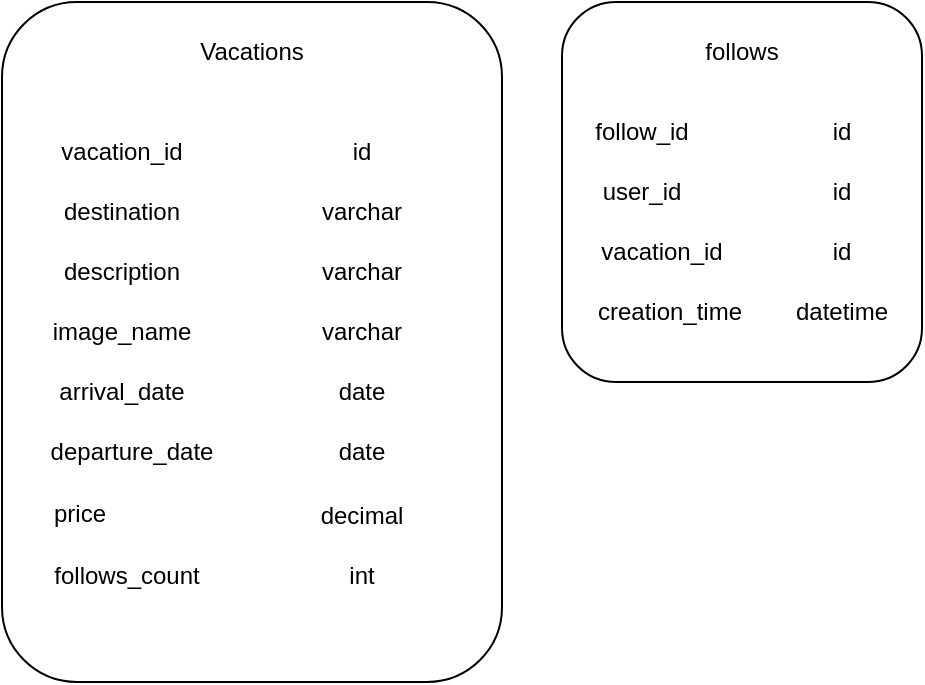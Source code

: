 <mxfile version="20.3.1" type="device" pages="3"><diagram id="fjDAJAM4awCFHfLfjhlT" name="‫עמוד-1‬"><mxGraphModel dx="1146" dy="548" grid="1" gridSize="10" guides="1" tooltips="1" connect="1" arrows="1" fold="1" page="1" pageScale="1" pageWidth="827" pageHeight="1169" math="0" shadow="0"><root><mxCell id="0"/><mxCell id="1" parent="0"/><mxCell id="jypz93ugZ852gtpJFf27-1" value="" style="rounded=1;whiteSpace=wrap;html=1;" vertex="1" parent="1"><mxGeometry x="80" y="80" width="250" height="340" as="geometry"/></mxCell><mxCell id="jypz93ugZ852gtpJFf27-2" value="Vacations" style="text;html=1;strokeColor=none;fillColor=none;align=center;verticalAlign=middle;whiteSpace=wrap;rounded=0;" vertex="1" parent="1"><mxGeometry x="175" y="90" width="60" height="30" as="geometry"/></mxCell><mxCell id="jypz93ugZ852gtpJFf27-3" value="vacation_id" style="text;html=1;strokeColor=none;fillColor=none;align=center;verticalAlign=middle;whiteSpace=wrap;rounded=0;" vertex="1" parent="1"><mxGeometry x="110" y="140" width="60" height="30" as="geometry"/></mxCell><mxCell id="jypz93ugZ852gtpJFf27-4" value="destination" style="text;html=1;strokeColor=none;fillColor=none;align=center;verticalAlign=middle;whiteSpace=wrap;rounded=0;" vertex="1" parent="1"><mxGeometry x="110" y="170" width="60" height="30" as="geometry"/></mxCell><mxCell id="jypz93ugZ852gtpJFf27-5" value="description" style="text;html=1;strokeColor=none;fillColor=none;align=center;verticalAlign=middle;whiteSpace=wrap;rounded=0;" vertex="1" parent="1"><mxGeometry x="110" y="200" width="60" height="30" as="geometry"/></mxCell><mxCell id="jypz93ugZ852gtpJFf27-6" value="image_name" style="text;html=1;strokeColor=none;fillColor=none;align=center;verticalAlign=middle;whiteSpace=wrap;rounded=0;" vertex="1" parent="1"><mxGeometry x="110" y="230" width="60" height="30" as="geometry"/></mxCell><mxCell id="jypz93ugZ852gtpJFf27-7" value="arrival_date" style="text;html=1;strokeColor=none;fillColor=none;align=center;verticalAlign=middle;whiteSpace=wrap;rounded=0;" vertex="1" parent="1"><mxGeometry x="110" y="260" width="60" height="30" as="geometry"/></mxCell><mxCell id="jypz93ugZ852gtpJFf27-8" value="departure_date" style="text;html=1;strokeColor=none;fillColor=none;align=center;verticalAlign=middle;whiteSpace=wrap;rounded=0;" vertex="1" parent="1"><mxGeometry x="100" y="290" width="90" height="30" as="geometry"/></mxCell><mxCell id="jypz93ugZ852gtpJFf27-9" value="price" style="text;html=1;strokeColor=none;fillColor=none;align=center;verticalAlign=middle;whiteSpace=wrap;rounded=0;" vertex="1" parent="1"><mxGeometry x="94" y="321" width="50" height="30" as="geometry"/></mxCell><mxCell id="jypz93ugZ852gtpJFf27-10" value="follows_count" style="text;html=1;strokeColor=none;fillColor=none;align=center;verticalAlign=middle;whiteSpace=wrap;rounded=0;" vertex="1" parent="1"><mxGeometry x="100" y="352" width="85" height="30" as="geometry"/></mxCell><mxCell id="jypz93ugZ852gtpJFf27-41" value="id" style="text;html=1;strokeColor=none;fillColor=none;align=center;verticalAlign=middle;whiteSpace=wrap;rounded=0;" vertex="1" parent="1"><mxGeometry x="230" y="140" width="60" height="30" as="geometry"/></mxCell><mxCell id="jypz93ugZ852gtpJFf27-42" value="varchar" style="text;html=1;strokeColor=none;fillColor=none;align=center;verticalAlign=middle;whiteSpace=wrap;rounded=0;" vertex="1" parent="1"><mxGeometry x="230" y="170" width="60" height="30" as="geometry"/></mxCell><mxCell id="jypz93ugZ852gtpJFf27-43" value="varchar" style="text;html=1;strokeColor=none;fillColor=none;align=center;verticalAlign=middle;whiteSpace=wrap;rounded=0;" vertex="1" parent="1"><mxGeometry x="230" y="200" width="60" height="30" as="geometry"/></mxCell><mxCell id="jypz93ugZ852gtpJFf27-44" value="varchar" style="text;html=1;strokeColor=none;fillColor=none;align=center;verticalAlign=middle;whiteSpace=wrap;rounded=0;" vertex="1" parent="1"><mxGeometry x="230" y="230" width="60" height="30" as="geometry"/></mxCell><mxCell id="jypz93ugZ852gtpJFf27-45" value="date" style="text;html=1;strokeColor=none;fillColor=none;align=center;verticalAlign=middle;whiteSpace=wrap;rounded=0;" vertex="1" parent="1"><mxGeometry x="230" y="260" width="60" height="30" as="geometry"/></mxCell><mxCell id="jypz93ugZ852gtpJFf27-46" value="date" style="text;html=1;strokeColor=none;fillColor=none;align=center;verticalAlign=middle;whiteSpace=wrap;rounded=0;" vertex="1" parent="1"><mxGeometry x="230" y="290" width="60" height="30" as="geometry"/></mxCell><mxCell id="jypz93ugZ852gtpJFf27-47" value="decimal" style="text;html=1;strokeColor=none;fillColor=none;align=center;verticalAlign=middle;whiteSpace=wrap;rounded=0;" vertex="1" parent="1"><mxGeometry x="230" y="322" width="60" height="30" as="geometry"/></mxCell><mxCell id="jypz93ugZ852gtpJFf27-48" value="int" style="text;html=1;strokeColor=none;fillColor=none;align=center;verticalAlign=middle;whiteSpace=wrap;rounded=0;" vertex="1" parent="1"><mxGeometry x="230" y="352" width="60" height="30" as="geometry"/></mxCell><mxCell id="jypz93ugZ852gtpJFf27-49" value="" style="rounded=1;whiteSpace=wrap;html=1;" vertex="1" parent="1"><mxGeometry x="360" y="80" width="180" height="190" as="geometry"/></mxCell><mxCell id="jypz93ugZ852gtpJFf27-50" value="follows" style="text;html=1;strokeColor=none;fillColor=none;align=center;verticalAlign=middle;whiteSpace=wrap;rounded=0;" vertex="1" parent="1"><mxGeometry x="420" y="90" width="60" height="30" as="geometry"/></mxCell><mxCell id="jypz93ugZ852gtpJFf27-51" value="follow_id" style="text;html=1;strokeColor=none;fillColor=none;align=center;verticalAlign=middle;whiteSpace=wrap;rounded=0;" vertex="1" parent="1"><mxGeometry x="370" y="130" width="60" height="30" as="geometry"/></mxCell><mxCell id="jypz93ugZ852gtpJFf27-52" value="user_id" style="text;html=1;strokeColor=none;fillColor=none;align=center;verticalAlign=middle;whiteSpace=wrap;rounded=0;" vertex="1" parent="1"><mxGeometry x="370" y="160" width="60" height="30" as="geometry"/></mxCell><mxCell id="jypz93ugZ852gtpJFf27-53" value="creation_time" style="text;html=1;strokeColor=none;fillColor=none;align=center;verticalAlign=middle;whiteSpace=wrap;rounded=0;" vertex="1" parent="1"><mxGeometry x="384" y="220" width="60" height="30" as="geometry"/></mxCell><mxCell id="jypz93ugZ852gtpJFf27-54" value="id" style="text;html=1;strokeColor=none;fillColor=none;align=center;verticalAlign=middle;whiteSpace=wrap;rounded=0;" vertex="1" parent="1"><mxGeometry x="470" y="130" width="60" height="30" as="geometry"/></mxCell><mxCell id="jypz93ugZ852gtpJFf27-55" value="id" style="text;html=1;strokeColor=none;fillColor=none;align=center;verticalAlign=middle;whiteSpace=wrap;rounded=0;" vertex="1" parent="1"><mxGeometry x="470" y="160" width="60" height="30" as="geometry"/></mxCell><mxCell id="jypz93ugZ852gtpJFf27-56" value="datetime" style="text;html=1;strokeColor=none;fillColor=none;align=center;verticalAlign=middle;whiteSpace=wrap;rounded=0;" vertex="1" parent="1"><mxGeometry x="470" y="220" width="60" height="30" as="geometry"/></mxCell><mxCell id="n_SCcXniW7IjOC4BOaln-3" value="vacation_id" style="text;html=1;strokeColor=none;fillColor=none;align=center;verticalAlign=middle;whiteSpace=wrap;rounded=0;" vertex="1" parent="1"><mxGeometry x="380" y="190" width="60" height="30" as="geometry"/></mxCell><mxCell id="n_SCcXniW7IjOC4BOaln-4" value="id" style="text;html=1;strokeColor=none;fillColor=none;align=center;verticalAlign=middle;whiteSpace=wrap;rounded=0;" vertex="1" parent="1"><mxGeometry x="470" y="190" width="60" height="30" as="geometry"/></mxCell></root></mxGraphModel></diagram><diagram id="-8_lcuNV1fyGOH8wxBDt" name="‫עמוד-2‬"><mxGraphModel dx="1662" dy="794" grid="1" gridSize="10" guides="1" tooltips="1" connect="1" arrows="1" fold="1" page="1" pageScale="1" pageWidth="827" pageHeight="1169" math="0" shadow="0"><root><mxCell id="0"/><mxCell id="1" parent="0"/><mxCell id="LjJlYzhCSPvD_JREt8en-1" value="" style="rounded=1;whiteSpace=wrap;html=1;" vertex="1" parent="1"><mxGeometry x="520" y="200" width="180" height="230" as="geometry"/></mxCell><mxCell id="LjJlYzhCSPvD_JREt8en-2" value="follows" style="text;html=1;strokeColor=none;fillColor=none;align=center;verticalAlign=middle;whiteSpace=wrap;rounded=0;" vertex="1" parent="1"><mxGeometry x="580" y="210" width="60" height="30" as="geometry"/></mxCell><mxCell id="LjJlYzhCSPvD_JREt8en-3" value="follow_id" style="text;html=1;strokeColor=none;fillColor=none;align=center;verticalAlign=middle;whiteSpace=wrap;rounded=0;" vertex="1" parent="1"><mxGeometry x="530" y="250" width="60" height="30" as="geometry"/></mxCell><mxCell id="LjJlYzhCSPvD_JREt8en-4" value="user_id" style="text;html=1;strokeColor=none;fillColor=none;align=center;verticalAlign=middle;whiteSpace=wrap;rounded=0;" vertex="1" parent="1"><mxGeometry x="530" y="280" width="60" height="30" as="geometry"/></mxCell><mxCell id="LjJlYzhCSPvD_JREt8en-5" value="vacation_id" style="text;html=1;strokeColor=none;fillColor=none;align=center;verticalAlign=middle;whiteSpace=wrap;rounded=0;" vertex="1" parent="1"><mxGeometry x="540" y="310" width="60" height="30" as="geometry"/></mxCell><mxCell id="LjJlYzhCSPvD_JREt8en-6" value="id" style="text;html=1;strokeColor=none;fillColor=none;align=center;verticalAlign=middle;whiteSpace=wrap;rounded=0;" vertex="1" parent="1"><mxGeometry x="630" y="250" width="60" height="30" as="geometry"/></mxCell><mxCell id="LjJlYzhCSPvD_JREt8en-7" value="id" style="text;html=1;strokeColor=none;fillColor=none;align=center;verticalAlign=middle;whiteSpace=wrap;rounded=0;" vertex="1" parent="1"><mxGeometry x="630" y="280" width="60" height="30" as="geometry"/></mxCell><mxCell id="LjJlYzhCSPvD_JREt8en-10" style="edgeStyle=orthogonalEdgeStyle;rounded=0;orthogonalLoop=1;jettySize=auto;html=1;entryX=0;entryY=0.25;entryDx=0;entryDy=0;" edge="1" parent="1" source="LjJlYzhCSPvD_JREt8en-9" target="LjJlYzhCSPvD_JREt8en-1"><mxGeometry relative="1" as="geometry"/></mxCell><mxCell id="LjJlYzhCSPvD_JREt8en-9" value="Add follow" style="rounded=1;whiteSpace=wrap;html=1;" vertex="1" parent="1"><mxGeometry x="110" y="210" width="120" height="60" as="geometry"/></mxCell><mxCell id="LjJlYzhCSPvD_JREt8en-11" value="POST follow row" style="text;html=1;strokeColor=none;fillColor=none;align=center;verticalAlign=middle;whiteSpace=wrap;rounded=0;" vertex="1" parent="1"><mxGeometry x="290" y="210" width="130" height="30" as="geometry"/></mxCell><mxCell id="LjJlYzhCSPvD_JREt8en-12" value="&lt;div style=&quot;text-align: left;&quot;&gt;&lt;span style=&quot;background-color: initial;&quot;&gt;{&lt;/span&gt;&lt;/div&gt;&lt;div style=&quot;text-align: left;&quot;&gt;&lt;span style=&quot;background-color: initial;&quot;&gt;&lt;span style=&quot;white-space: pre;&quot;&gt;&#9;&lt;/span&gt;user_id: 123,&lt;/span&gt;&lt;/div&gt;&lt;div style=&quot;text-align: left;&quot;&gt;&lt;span style=&quot;background-color: initial;&quot;&gt;&lt;span style=&quot;white-space: pre;&quot;&gt;&#9;&lt;/span&gt;creation_time: 20-&lt;span style=&quot;white-space: pre;&quot;&gt;&#9;&lt;/span&gt;08-2022 15:00&lt;br&gt;&lt;/span&gt;&lt;/div&gt;&lt;div style=&quot;text-align: left;&quot;&gt;&lt;span style=&quot;background-color: initial;&quot;&gt;}&lt;/span&gt;&lt;/div&gt;" style="text;html=1;strokeColor=none;fillColor=none;align=center;verticalAlign=middle;whiteSpace=wrap;rounded=0;" vertex="1" parent="1"><mxGeometry x="280" y="130" width="200" height="30" as="geometry"/></mxCell><mxCell id="LjJlYzhCSPvD_JREt8en-14" style="edgeStyle=orthogonalEdgeStyle;rounded=0;orthogonalLoop=1;jettySize=auto;html=1;entryX=-0.006;entryY=0.575;entryDx=0;entryDy=0;entryPerimeter=0;" edge="1" parent="1" source="LjJlYzhCSPvD_JREt8en-13" target="LjJlYzhCSPvD_JREt8en-1"><mxGeometry relative="1" as="geometry"/></mxCell><mxCell id="LjJlYzhCSPvD_JREt8en-13" value="Delete follow" style="rounded=1;whiteSpace=wrap;html=1;" vertex="1" parent="1"><mxGeometry x="110" y="320" width="120" height="60" as="geometry"/></mxCell><mxCell id="LjJlYzhCSPvD_JREt8en-15" value="DELETE follow" style="text;html=1;strokeColor=none;fillColor=none;align=center;verticalAlign=middle;whiteSpace=wrap;rounded=0;" vertex="1" parent="1"><mxGeometry x="260" y="350" width="130" height="30" as="geometry"/></mxCell><mxCell id="LjJlYzhCSPvD_JREt8en-16" value="&lt;div style=&quot;text-align: left;&quot;&gt;&lt;span style=&quot;background-color: initial;&quot;&gt;{&lt;/span&gt;&lt;/div&gt;&lt;div style=&quot;text-align: left;&quot;&gt;&lt;span style=&quot;background-color: initial;&quot;&gt;&lt;span style=&quot;white-space: pre;&quot;&gt;&#9;&lt;/span&gt;follow_id: 456&lt;/span&gt;&lt;/div&gt;&lt;div style=&quot;text-align: left;&quot;&gt;&lt;span style=&quot;background-color: initial;&quot;&gt;}&lt;/span&gt;&lt;/div&gt;" style="text;html=1;strokeColor=none;fillColor=none;align=center;verticalAlign=middle;whiteSpace=wrap;rounded=0;" vertex="1" parent="1"><mxGeometry x="220" y="380" width="200" height="70" as="geometry"/></mxCell><mxCell id="LjJlYzhCSPvD_JREt8en-17" value="" style="rounded=1;whiteSpace=wrap;html=1;" vertex="1" parent="1"><mxGeometry x="100" y="585" width="415" height="235" as="geometry"/></mxCell><mxCell id="LjJlYzhCSPvD_JREt8en-18" value="Client" style="text;html=1;strokeColor=none;fillColor=none;align=center;verticalAlign=middle;whiteSpace=wrap;rounded=0;" vertex="1" parent="1"><mxGeometry x="280" y="600" width="60" height="30" as="geometry"/></mxCell><mxCell id="LjJlYzhCSPvD_JREt8en-19" value="" style="rounded=1;whiteSpace=wrap;html=1;" vertex="1" parent="1"><mxGeometry x="640" y="585" width="270" height="335" as="geometry"/></mxCell><mxCell id="LjJlYzhCSPvD_JREt8en-20" value="Server" style="text;html=1;strokeColor=none;fillColor=none;align=center;verticalAlign=middle;whiteSpace=wrap;rounded=0;" vertex="1" parent="1"><mxGeometry x="745" y="600" width="60" height="30" as="geometry"/></mxCell><mxCell id="LjJlYzhCSPvD_JREt8en-36" style="edgeStyle=orthogonalEdgeStyle;rounded=0;orthogonalLoop=1;jettySize=auto;html=1;entryX=1;entryY=0.75;entryDx=0;entryDy=0;" edge="1" parent="1" source="LjJlYzhCSPvD_JREt8en-21" target="LjJlYzhCSPvD_JREt8en-31"><mxGeometry relative="1" as="geometry"/></mxCell><mxCell id="LjJlYzhCSPvD_JREt8en-37" style="edgeStyle=orthogonalEdgeStyle;rounded=0;orthogonalLoop=1;jettySize=auto;html=1;entryX=1;entryY=0.25;entryDx=0;entryDy=0;" edge="1" parent="1" source="LjJlYzhCSPvD_JREt8en-21" target="LjJlYzhCSPvD_JREt8en-32"><mxGeometry relative="1" as="geometry"/></mxCell><mxCell id="LjJlYzhCSPvD_JREt8en-21" value="" style="rounded=1;whiteSpace=wrap;html=1;" vertex="1" parent="1"><mxGeometry x="1020" y="585" width="270" height="235" as="geometry"/></mxCell><mxCell id="LjJlYzhCSPvD_JREt8en-22" value="Database" style="text;html=1;strokeColor=none;fillColor=none;align=center;verticalAlign=middle;whiteSpace=wrap;rounded=0;" vertex="1" parent="1"><mxGeometry x="1125" y="600" width="60" height="30" as="geometry"/></mxCell><mxCell id="LjJlYzhCSPvD_JREt8en-23" value="" style="rounded=1;whiteSpace=wrap;html=1;" vertex="1" parent="1"><mxGeometry x="120" y="660" width="180" height="140" as="geometry"/></mxCell><mxCell id="LjJlYzhCSPvD_JREt8en-24" value="Redux" style="text;html=1;strokeColor=none;fillColor=none;align=center;verticalAlign=middle;whiteSpace=wrap;rounded=0;" vertex="1" parent="1"><mxGeometry x="180" y="670" width="60" height="30" as="geometry"/></mxCell><mxCell id="LjJlYzhCSPvD_JREt8en-39" style="edgeStyle=orthogonalEdgeStyle;rounded=0;orthogonalLoop=1;jettySize=auto;html=1;" edge="1" parent="1" source="LjJlYzhCSPvD_JREt8en-25" target="LjJlYzhCSPvD_JREt8en-23"><mxGeometry relative="1" as="geometry"/></mxCell><mxCell id="LjJlYzhCSPvD_JREt8en-25" value="Add follow" style="rounded=1;whiteSpace=wrap;html=1;" vertex="1" parent="1"><mxGeometry x="340" y="660" width="120" height="60" as="geometry"/></mxCell><mxCell id="LjJlYzhCSPvD_JREt8en-28" style="edgeStyle=orthogonalEdgeStyle;rounded=0;orthogonalLoop=1;jettySize=auto;html=1;entryX=0;entryY=0.75;entryDx=0;entryDy=0;" edge="1" parent="1" source="LjJlYzhCSPvD_JREt8en-27" target="LjJlYzhCSPvD_JREt8en-19"><mxGeometry relative="1" as="geometry"><Array as="points"><mxPoint x="550" y="760"/><mxPoint x="550" y="761"/></Array></mxGeometry></mxCell><mxCell id="LjJlYzhCSPvD_JREt8en-42" style="edgeStyle=orthogonalEdgeStyle;rounded=0;orthogonalLoop=1;jettySize=auto;html=1;entryX=0.994;entryY=0.671;entryDx=0;entryDy=0;entryPerimeter=0;" edge="1" parent="1" source="LjJlYzhCSPvD_JREt8en-27" target="LjJlYzhCSPvD_JREt8en-23"><mxGeometry relative="1" as="geometry"/></mxCell><mxCell id="LjJlYzhCSPvD_JREt8en-27" value="Delete follow" style="rounded=1;whiteSpace=wrap;html=1;" vertex="1" parent="1"><mxGeometry x="340" y="730" width="120" height="60" as="geometry"/></mxCell><mxCell id="LjJlYzhCSPvD_JREt8en-29" value="POST follow row" style="text;html=1;strokeColor=none;fillColor=none;align=center;verticalAlign=middle;whiteSpace=wrap;rounded=0;" vertex="1" parent="1"><mxGeometry x="510" y="650" width="130" height="30" as="geometry"/></mxCell><mxCell id="LjJlYzhCSPvD_JREt8en-30" value="DELETE follow" style="text;html=1;strokeColor=none;fillColor=none;align=center;verticalAlign=middle;whiteSpace=wrap;rounded=0;" vertex="1" parent="1"><mxGeometry x="500" y="730" width="130" height="30" as="geometry"/></mxCell><mxCell id="LjJlYzhCSPvD_JREt8en-34" style="edgeStyle=orthogonalEdgeStyle;rounded=0;orthogonalLoop=1;jettySize=auto;html=1;entryX=0;entryY=0.426;entryDx=0;entryDy=0;entryPerimeter=0;" edge="1" parent="1" source="LjJlYzhCSPvD_JREt8en-31" target="LjJlYzhCSPvD_JREt8en-21"><mxGeometry relative="1" as="geometry"/></mxCell><mxCell id="LjJlYzhCSPvD_JREt8en-38" style="edgeStyle=orthogonalEdgeStyle;rounded=0;orthogonalLoop=1;jettySize=auto;html=1;entryX=1;entryY=0.75;entryDx=0;entryDy=0;" edge="1" parent="1" source="LjJlYzhCSPvD_JREt8en-31" target="LjJlYzhCSPvD_JREt8en-25"><mxGeometry relative="1" as="geometry"/></mxCell><mxCell id="LjJlYzhCSPvD_JREt8en-31" value="SQL query addFollowAsync" style="rounded=1;whiteSpace=wrap;html=1;" vertex="1" parent="1"><mxGeometry x="667.5" y="655" width="215" height="60" as="geometry"/></mxCell><mxCell id="LjJlYzhCSPvD_JREt8en-33" style="edgeStyle=orthogonalEdgeStyle;rounded=0;orthogonalLoop=1;jettySize=auto;html=1;entryX=0;entryY=0.75;entryDx=0;entryDy=0;" edge="1" parent="1" source="LjJlYzhCSPvD_JREt8en-32" target="LjJlYzhCSPvD_JREt8en-21"><mxGeometry relative="1" as="geometry"/></mxCell><mxCell id="LjJlYzhCSPvD_JREt8en-32" value="SQL query removeFollowAsync" style="rounded=1;whiteSpace=wrap;html=1;" vertex="1" parent="1"><mxGeometry x="667.5" y="730" width="215" height="60" as="geometry"/></mxCell><mxCell id="LjJlYzhCSPvD_JREt8en-35" value="something happens" style="ellipse;shape=cloud;whiteSpace=wrap;html=1;" vertex="1" parent="1"><mxGeometry x="1066" y="662.5" width="175" height="80" as="geometry"/></mxCell><mxCell id="LjJlYzhCSPvD_JREt8en-43" value="SQL query updateVacationAsync" style="rounded=1;whiteSpace=wrap;html=1;" vertex="1" parent="1"><mxGeometry x="667.5" y="820" width="215" height="60" as="geometry"/></mxCell><mxCell id="Bi1QB1NVofIy5vmMpCYl-1" value="creation_time" style="text;html=1;strokeColor=none;fillColor=none;align=center;verticalAlign=middle;whiteSpace=wrap;rounded=0;" vertex="1" parent="1"><mxGeometry x="540" y="344" width="60" height="30" as="geometry"/></mxCell><mxCell id="Bi1QB1NVofIy5vmMpCYl-2" value="datetime" style="text;html=1;strokeColor=none;fillColor=none;align=center;verticalAlign=middle;whiteSpace=wrap;rounded=0;" vertex="1" parent="1"><mxGeometry x="630" y="344" width="60" height="30" as="geometry"/></mxCell><mxCell id="Bi1QB1NVofIy5vmMpCYl-3" value="id" style="text;html=1;strokeColor=none;fillColor=none;align=center;verticalAlign=middle;whiteSpace=wrap;rounded=0;" vertex="1" parent="1"><mxGeometry x="630" y="310" width="60" height="30" as="geometry"/></mxCell></root></mxGraphModel></diagram><diagram id="BfcMkn5p49i9Qa8_yI6C" name="‫עמוד-3‬"><mxGraphModel dx="1662" dy="794" grid="1" gridSize="10" guides="1" tooltips="1" connect="1" arrows="1" fold="1" page="1" pageScale="1" pageWidth="827" pageHeight="1169" math="0" shadow="0"><root><mxCell id="0"/><mxCell id="1" parent="0"/><mxCell id="7GnNPoomwJCAo0cyS2BF-8" style="edgeStyle=orthogonalEdgeStyle;rounded=0;orthogonalLoop=1;jettySize=auto;html=1;entryX=0;entryY=0.5;entryDx=0;entryDy=0;" edge="1" parent="1" source="7GnNPoomwJCAo0cyS2BF-1" target="7GnNPoomwJCAo0cyS2BF-4"><mxGeometry relative="1" as="geometry"/></mxCell><mxCell id="7GnNPoomwJCAo0cyS2BF-9" style="edgeStyle=orthogonalEdgeStyle;rounded=0;orthogonalLoop=1;jettySize=auto;html=1;entryX=0;entryY=0.5;entryDx=0;entryDy=0;" edge="1" parent="1" source="7GnNPoomwJCAo0cyS2BF-1" target="7GnNPoomwJCAo0cyS2BF-5"><mxGeometry relative="1" as="geometry"/></mxCell><mxCell id="7GnNPoomwJCAo0cyS2BF-1" value="POST http://localhost:4001/api/follows/add" style="text;html=1;strokeColor=none;fillColor=none;align=left;verticalAlign=middle;whiteSpace=wrap;rounded=0;" vertex="1" parent="1"><mxGeometry x="100" y="260" width="260" height="30" as="geometry"/></mxCell><mxCell id="7GnNPoomwJCAo0cyS2BF-18" style="edgeStyle=orthogonalEdgeStyle;rounded=0;orthogonalLoop=1;jettySize=auto;html=1;entryX=0;entryY=0.5;entryDx=0;entryDy=0;" edge="1" parent="1" source="7GnNPoomwJCAo0cyS2BF-2" target="7GnNPoomwJCAo0cyS2BF-13"><mxGeometry relative="1" as="geometry"/></mxCell><mxCell id="7GnNPoomwJCAo0cyS2BF-19" style="edgeStyle=orthogonalEdgeStyle;rounded=0;orthogonalLoop=1;jettySize=auto;html=1;entryX=0;entryY=0.5;entryDx=0;entryDy=0;" edge="1" parent="1" source="7GnNPoomwJCAo0cyS2BF-2" target="7GnNPoomwJCAo0cyS2BF-15"><mxGeometry relative="1" as="geometry"/></mxCell><mxCell id="7GnNPoomwJCAo0cyS2BF-2" value="DELETE http://localhost:4001/api/follows/delete/:userId" style="text;html=1;strokeColor=none;fillColor=none;align=left;verticalAlign=middle;whiteSpace=wrap;rounded=0;" vertex="1" parent="1"><mxGeometry x="100" y="500" width="260" height="30" as="geometry"/></mxCell><mxCell id="7GnNPoomwJCAo0cyS2BF-3" value="" style="endArrow=none;html=1;rounded=0;" edge="1" parent="1"><mxGeometry width="50" height="50" relative="1" as="geometry"><mxPoint x="100" y="420" as="sourcePoint"/><mxPoint x="420" y="420" as="targetPoint"/></mxGeometry></mxCell><mxCell id="7GnNPoomwJCAo0cyS2BF-10" style="edgeStyle=orthogonalEdgeStyle;rounded=0;orthogonalLoop=1;jettySize=auto;html=1;entryX=0;entryY=0.5;entryDx=0;entryDy=0;" edge="1" parent="1" source="7GnNPoomwJCAo0cyS2BF-4" target="7GnNPoomwJCAo0cyS2BF-7"><mxGeometry relative="1" as="geometry"/></mxCell><mxCell id="7GnNPoomwJCAo0cyS2BF-4" value="updateVacation =&amp;gt; vacation id" style="rounded=1;whiteSpace=wrap;html=1;" vertex="1" parent="1"><mxGeometry x="430" y="210" width="120" height="60" as="geometry"/></mxCell><mxCell id="7GnNPoomwJCAo0cyS2BF-11" style="edgeStyle=orthogonalEdgeStyle;rounded=0;orthogonalLoop=1;jettySize=auto;html=1;entryX=0;entryY=0.5;entryDx=0;entryDy=0;" edge="1" parent="1" source="7GnNPoomwJCAo0cyS2BF-5" target="7GnNPoomwJCAo0cyS2BF-6"><mxGeometry relative="1" as="geometry"/></mxCell><mxCell id="7GnNPoomwJCAo0cyS2BF-5" value="addFollow =&amp;gt; object (user id' vacation ...)" style="rounded=1;whiteSpace=wrap;html=1;" vertex="1" parent="1"><mxGeometry x="430" y="290" width="120" height="60" as="geometry"/></mxCell><mxCell id="7GnNPoomwJCAo0cyS2BF-6" value="SQL query" style="rounded=1;whiteSpace=wrap;html=1;" vertex="1" parent="1"><mxGeometry x="600" y="290" width="120" height="60" as="geometry"/></mxCell><mxCell id="7GnNPoomwJCAo0cyS2BF-7" value="SQL query" style="rounded=1;whiteSpace=wrap;html=1;" vertex="1" parent="1"><mxGeometry x="600" y="210" width="120" height="60" as="geometry"/></mxCell><mxCell id="7GnNPoomwJCAo0cyS2BF-12" style="edgeStyle=orthogonalEdgeStyle;rounded=0;orthogonalLoop=1;jettySize=auto;html=1;entryX=0;entryY=0.5;entryDx=0;entryDy=0;" edge="1" parent="1" source="7GnNPoomwJCAo0cyS2BF-13" target="7GnNPoomwJCAo0cyS2BF-17"><mxGeometry relative="1" as="geometry"/></mxCell><mxCell id="7GnNPoomwJCAo0cyS2BF-13" value="updateVacation =&amp;gt; vacation id, method (post, delete)" style="rounded=1;whiteSpace=wrap;html=1;" vertex="1" parent="1"><mxGeometry x="430" y="440" width="120" height="60" as="geometry"/></mxCell><mxCell id="7GnNPoomwJCAo0cyS2BF-14" style="edgeStyle=orthogonalEdgeStyle;rounded=0;orthogonalLoop=1;jettySize=auto;html=1;entryX=0;entryY=0.5;entryDx=0;entryDy=0;" edge="1" parent="1" source="7GnNPoomwJCAo0cyS2BF-15" target="7GnNPoomwJCAo0cyS2BF-16"><mxGeometry relative="1" as="geometry"/></mxCell><mxCell id="7GnNPoomwJCAo0cyS2BF-15" value="removeFollow =&amp;gt; follow id" style="rounded=1;whiteSpace=wrap;html=1;" vertex="1" parent="1"><mxGeometry x="430" y="520" width="120" height="60" as="geometry"/></mxCell><mxCell id="7GnNPoomwJCAo0cyS2BF-16" value="SQL query" style="rounded=1;whiteSpace=wrap;html=1;" vertex="1" parent="1"><mxGeometry x="600" y="520" width="120" height="60" as="geometry"/></mxCell><mxCell id="7GnNPoomwJCAo0cyS2BF-17" value="SQL query" style="rounded=1;whiteSpace=wrap;html=1;" vertex="1" parent="1"><mxGeometry x="600" y="440" width="120" height="60" as="geometry"/></mxCell></root></mxGraphModel></diagram></mxfile>